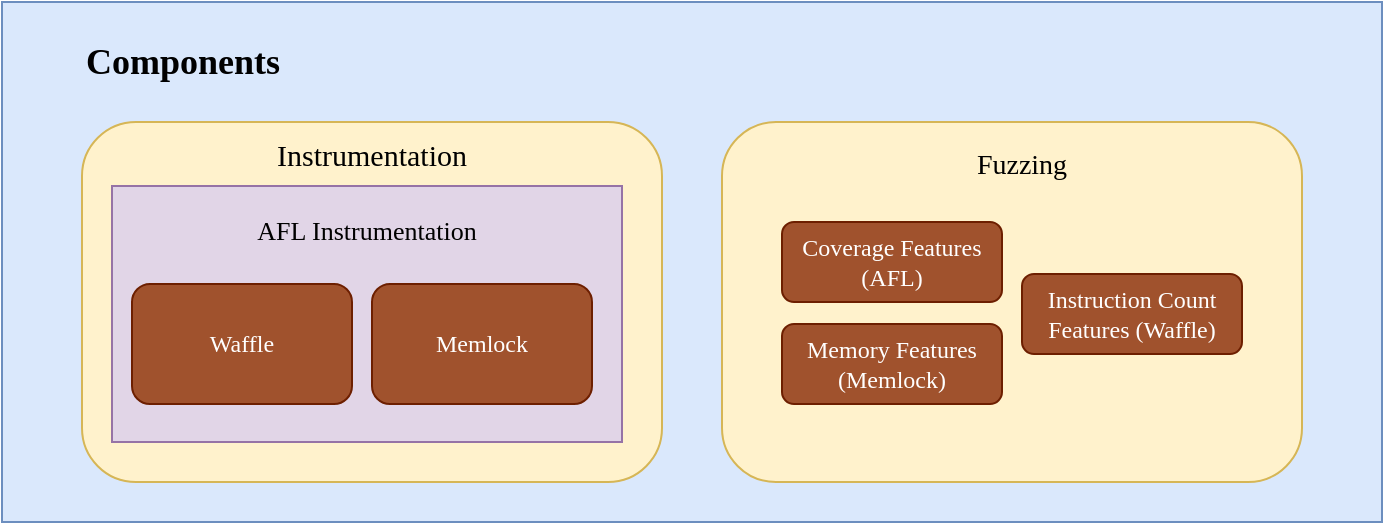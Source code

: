 <mxfile version="11.2.5" type="device" pages="1"><diagram id="0OEXV1b8HUUZzjaWnAaT" name="Page-1"><mxGraphModel dx="1365" dy="832" grid="1" gridSize="10" guides="1" tooltips="1" connect="1" arrows="1" fold="1" page="1" pageScale="1" pageWidth="827" pageHeight="1169" math="0" shadow="0"><root><mxCell id="0"/><mxCell id="1" parent="0"/><mxCell id="8VTYNQOze5W5Q9o03Tms-1" value="" style="rounded=0;whiteSpace=wrap;html=1;fontFamily=Georgia;fillColor=#dae8fc;strokeColor=#6c8ebf;" vertex="1" parent="1"><mxGeometry x="100" y="120" width="690" height="260" as="geometry"/></mxCell><mxCell id="8VTYNQOze5W5Q9o03Tms-2" value="&lt;font size=&quot;1&quot;&gt;&lt;b style=&quot;font-size: 18px&quot;&gt;Components&lt;/b&gt;&lt;/font&gt;" style="text;html=1;resizable=0;points=[];autosize=1;align=left;verticalAlign=top;spacingTop=-4;fontFamily=Georgia;" vertex="1" parent="1"><mxGeometry x="140" y="137" width="130" height="20" as="geometry"/></mxCell><mxCell id="8VTYNQOze5W5Q9o03Tms-6" value="" style="rounded=1;whiteSpace=wrap;html=1;fontFamily=Georgia;fillColor=#fff2cc;strokeColor=#d6b656;" vertex="1" parent="1"><mxGeometry x="140" y="180" width="290" height="180" as="geometry"/></mxCell><mxCell id="8VTYNQOze5W5Q9o03Tms-7" value="" style="rounded=1;whiteSpace=wrap;html=1;fontFamily=Georgia;fillColor=#fff2cc;strokeColor=#d6b656;" vertex="1" parent="1"><mxGeometry x="460" y="180" width="290" height="180" as="geometry"/></mxCell><mxCell id="8VTYNQOze5W5Q9o03Tms-8" value="&lt;font style=&quot;font-size: 15px&quot;&gt;Instrumentation&lt;/font&gt;" style="text;html=1;strokeColor=none;fillColor=none;align=center;verticalAlign=middle;whiteSpace=wrap;rounded=0;fontFamily=Georgia;" vertex="1" parent="1"><mxGeometry x="265" y="186" width="40" height="20" as="geometry"/></mxCell><mxCell id="8VTYNQOze5W5Q9o03Tms-9" value="Fuzzing" style="text;html=1;strokeColor=none;fillColor=none;align=center;verticalAlign=middle;whiteSpace=wrap;rounded=0;fontFamily=Georgia;fontSize=14;" vertex="1" parent="1"><mxGeometry x="590" y="192" width="40" height="20" as="geometry"/></mxCell><mxCell id="8VTYNQOze5W5Q9o03Tms-13" value="" style="rounded=0;whiteSpace=wrap;html=1;fontFamily=Georgia;fillColor=#e1d5e7;strokeColor=#9673a6;" vertex="1" parent="1"><mxGeometry x="155" y="212" width="255" height="128" as="geometry"/></mxCell><mxCell id="8VTYNQOze5W5Q9o03Tms-14" value="&lt;font style=&quot;font-size: 13px&quot;&gt;AFL Instrumentation&lt;/font&gt;" style="text;html=1;strokeColor=none;fillColor=none;align=center;verticalAlign=middle;whiteSpace=wrap;rounded=0;fontFamily=Georgia;" vertex="1" parent="1"><mxGeometry x="195" y="223.5" width="175" height="20" as="geometry"/></mxCell><mxCell id="8VTYNQOze5W5Q9o03Tms-10" value="Memlock" style="rounded=1;whiteSpace=wrap;html=1;fontFamily=Georgia;fillColor=#a0522d;strokeColor=#6D1F00;fontColor=#ffffff;" vertex="1" parent="1"><mxGeometry x="285" y="261" width="110" height="60" as="geometry"/></mxCell><mxCell id="8VTYNQOze5W5Q9o03Tms-11" value="Waffle" style="rounded=1;whiteSpace=wrap;html=1;fontFamily=Georgia;fillColor=#a0522d;strokeColor=#6D1F00;fontColor=#ffffff;" vertex="1" parent="1"><mxGeometry x="165" y="261" width="110" height="60" as="geometry"/></mxCell><mxCell id="8VTYNQOze5W5Q9o03Tms-17" value="Coverage Features (AFL)" style="rounded=1;whiteSpace=wrap;html=1;fontFamily=Georgia;fillColor=#a0522d;strokeColor=#6D1F00;fontColor=#ffffff;" vertex="1" parent="1"><mxGeometry x="490" y="230" width="110" height="40" as="geometry"/></mxCell><mxCell id="8VTYNQOze5W5Q9o03Tms-18" value="Memory Features&lt;br&gt;(Memlock)" style="rounded=1;whiteSpace=wrap;html=1;fontFamily=Georgia;fillColor=#a0522d;strokeColor=#6D1F00;fontColor=#ffffff;" vertex="1" parent="1"><mxGeometry x="490" y="281" width="110" height="40" as="geometry"/></mxCell><mxCell id="8VTYNQOze5W5Q9o03Tms-19" value="Instruction Count Features (Waffle)" style="rounded=1;whiteSpace=wrap;html=1;fontFamily=Georgia;fillColor=#a0522d;strokeColor=#6D1F00;fontColor=#ffffff;" vertex="1" parent="1"><mxGeometry x="610" y="256" width="110" height="40" as="geometry"/></mxCell></root></mxGraphModel></diagram></mxfile>